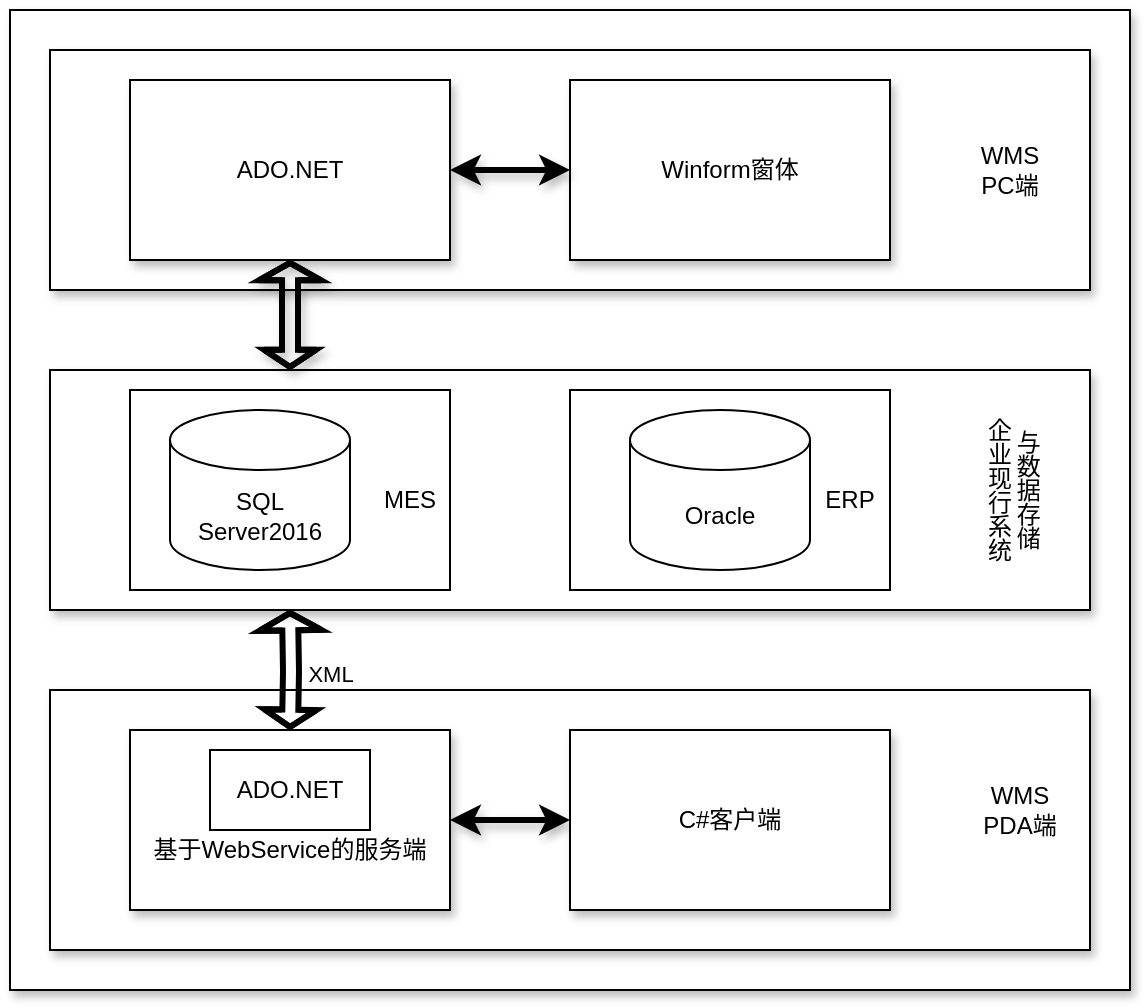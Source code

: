 <mxfile version="24.2.2" type="github">
  <diagram name="第 1 页" id="mNgcgmbKDLRNNYd37wwF">
    <mxGraphModel dx="1213" dy="665" grid="1" gridSize="10" guides="0" tooltips="1" connect="1" arrows="1" fold="1" page="1" pageScale="1" pageWidth="827" pageHeight="1169" math="0" shadow="0">
      <root>
        <mxCell id="0" />
        <mxCell id="1" parent="0" />
        <mxCell id="sevxCLmrLz2VCmdMu4l4-1" value="" style="whiteSpace=wrap;html=1;shadow=1;" parent="1" vertex="1">
          <mxGeometry x="120" y="180" width="560" height="490" as="geometry" />
        </mxCell>
        <mxCell id="sevxCLmrLz2VCmdMu4l4-2" value="" style="rounded=0;whiteSpace=wrap;html=1;labelBackgroundColor=none;shadow=1;" parent="1" vertex="1">
          <mxGeometry x="140" y="200" width="520" height="120" as="geometry" />
        </mxCell>
        <mxCell id="sevxCLmrLz2VCmdMu4l4-3" value="Winform窗体" style="rounded=0;whiteSpace=wrap;html=1;labelBackgroundColor=none;fontColor=default;shadow=1;" parent="1" vertex="1">
          <mxGeometry x="400" y="215" width="160" height="90" as="geometry" />
        </mxCell>
        <mxCell id="sevxCLmrLz2VCmdMu4l4-36" style="edgeStyle=orthogonalEdgeStyle;rounded=0;orthogonalLoop=1;jettySize=auto;html=1;startArrow=classic;startFill=1;strokeWidth=3;labelBackgroundColor=none;fontColor=default;shadow=1;" parent="1" source="sevxCLmrLz2VCmdMu4l4-5" target="sevxCLmrLz2VCmdMu4l4-3" edge="1">
          <mxGeometry relative="1" as="geometry" />
        </mxCell>
        <mxCell id="sevxCLmrLz2VCmdMu4l4-5" value=" ADO.NET" style="rounded=0;whiteSpace=wrap;html=1;labelBackgroundColor=none;fontColor=default;shadow=1;" parent="1" vertex="1">
          <mxGeometry x="180" y="215" width="160" height="90" as="geometry" />
        </mxCell>
        <mxCell id="sevxCLmrLz2VCmdMu4l4-7" value="" style="rounded=0;whiteSpace=wrap;html=1;labelBackgroundColor=none;shadow=1;" parent="1" vertex="1">
          <mxGeometry x="140" y="360" width="520" height="120" as="geometry" />
        </mxCell>
        <mxCell id="sevxCLmrLz2VCmdMu4l4-20" value="" style="rounded=0;whiteSpace=wrap;html=1;shadow=1;" parent="1" vertex="1">
          <mxGeometry x="140" y="520" width="520" height="130" as="geometry" />
        </mxCell>
        <mxCell id="sevxCLmrLz2VCmdMu4l4-39" style="edgeStyle=orthogonalEdgeStyle;rounded=0;orthogonalLoop=1;jettySize=auto;html=1;startArrow=classic;startFill=1;strokeWidth=3;shadow=1;" parent="1" source="sevxCLmrLz2VCmdMu4l4-21" target="sevxCLmrLz2VCmdMu4l4-22" edge="1">
          <mxGeometry relative="1" as="geometry" />
        </mxCell>
        <mxCell id="sevxCLmrLz2VCmdMu4l4-21" value="&lt;br&gt;&lt;br&gt;基于WebService的服务端" style="rounded=0;whiteSpace=wrap;html=1;shadow=1;" parent="1" vertex="1">
          <mxGeometry x="180" y="540" width="160" height="90" as="geometry" />
        </mxCell>
        <mxCell id="sevxCLmrLz2VCmdMu4l4-22" value="C#客户端" style="rounded=0;whiteSpace=wrap;html=1;shadow=1;" parent="1" vertex="1">
          <mxGeometry x="400" y="540" width="160" height="90" as="geometry" />
        </mxCell>
        <mxCell id="sevxCLmrLz2VCmdMu4l4-24" value="企业现行系统&lt;br&gt;&lt;div&gt;与数据存储&lt;/div&gt;" style="text;html=1;strokeColor=none;fillColor=none;align=center;verticalAlign=middle;whiteSpace=wrap;rounded=0;labelBackgroundColor=none;fontColor=default;shadow=1;textDirection=vertical-lr;" parent="1" vertex="1">
          <mxGeometry x="610" y="370" width="20" height="100" as="geometry" />
        </mxCell>
        <mxCell id="sevxCLmrLz2VCmdMu4l4-25" value="WMS&lt;br&gt;PDA端" style="text;html=1;strokeColor=none;fillColor=none;align=center;verticalAlign=middle;whiteSpace=wrap;rounded=0;shadow=1;" parent="1" vertex="1">
          <mxGeometry x="600" y="530" width="50" height="100" as="geometry" />
        </mxCell>
        <mxCell id="sevxCLmrLz2VCmdMu4l4-37" style="edgeStyle=orthogonalEdgeStyle;rounded=0;orthogonalLoop=1;jettySize=auto;html=1;startArrow=classic;startFill=1;shape=flexArrow;width=6;startSize=1.89;endSize=1.89;strokeWidth=3;endWidth=15;labelBackgroundColor=none;fontColor=default;shadow=1;" parent="1" source="sevxCLmrLz2VCmdMu4l4-5" edge="1">
          <mxGeometry relative="1" as="geometry">
            <mxPoint x="260" y="360" as="targetPoint" />
          </mxGeometry>
        </mxCell>
        <mxCell id="sevxCLmrLz2VCmdMu4l4-38" style="edgeStyle=orthogonalEdgeStyle;rounded=0;orthogonalLoop=1;jettySize=auto;html=1;startArrow=classic;startFill=1;shape=flexArrow;width=6;startSize=1.89;endSize=1.89;strokeWidth=3;endWidth=15;entryX=0.5;entryY=0;entryDx=0;entryDy=0;" parent="1" target="sevxCLmrLz2VCmdMu4l4-21" edge="1">
          <mxGeometry relative="1" as="geometry">
            <mxPoint x="260" y="480" as="sourcePoint" />
            <mxPoint x="260" y="535" as="targetPoint" />
          </mxGeometry>
        </mxCell>
        <mxCell id="sevxCLmrLz2VCmdMu4l4-40" value="XML" style="edgeLabel;html=1;align=center;verticalAlign=middle;resizable=0;points=[];labelBackgroundColor=none;fontColor=default;" parent="sevxCLmrLz2VCmdMu4l4-38" vertex="1" connectable="0">
          <mxGeometry x="0.052" y="-2" relative="1" as="geometry">
            <mxPoint x="22" as="offset" />
          </mxGeometry>
        </mxCell>
        <mxCell id="IpkagGo2ZzvJ-UYiRFWt-1" value="ADO.NET" style="rounded=0;whiteSpace=wrap;html=1;" vertex="1" parent="1">
          <mxGeometry x="220" y="550" width="80" height="40" as="geometry" />
        </mxCell>
        <mxCell id="IpkagGo2ZzvJ-UYiRFWt-2" value="" style="rounded=0;whiteSpace=wrap;html=1;" vertex="1" parent="1">
          <mxGeometry x="180" y="370" width="160" height="100" as="geometry" />
        </mxCell>
        <mxCell id="IpkagGo2ZzvJ-UYiRFWt-3" value="SQL&lt;br&gt;Server2016" style="shape=cylinder3;whiteSpace=wrap;html=1;boundedLbl=1;backgroundOutline=1;size=15;" vertex="1" parent="1">
          <mxGeometry x="200" y="380" width="90" height="80" as="geometry" />
        </mxCell>
        <mxCell id="IpkagGo2ZzvJ-UYiRFWt-5" value="MES" style="text;html=1;align=center;verticalAlign=middle;whiteSpace=wrap;rounded=0;" vertex="1" parent="1">
          <mxGeometry x="300" y="410" width="40" height="30" as="geometry" />
        </mxCell>
        <mxCell id="IpkagGo2ZzvJ-UYiRFWt-6" value="" style="rounded=0;whiteSpace=wrap;html=1;" vertex="1" parent="1">
          <mxGeometry x="400" y="370" width="160" height="100" as="geometry" />
        </mxCell>
        <mxCell id="IpkagGo2ZzvJ-UYiRFWt-7" value="Oracle" style="shape=cylinder3;whiteSpace=wrap;html=1;boundedLbl=1;backgroundOutline=1;size=15;" vertex="1" parent="1">
          <mxGeometry x="430" y="380" width="90" height="80" as="geometry" />
        </mxCell>
        <mxCell id="IpkagGo2ZzvJ-UYiRFWt-8" value="ERP" style="text;html=1;align=center;verticalAlign=middle;whiteSpace=wrap;rounded=0;" vertex="1" parent="1">
          <mxGeometry x="510" y="410" width="60" height="30" as="geometry" />
        </mxCell>
        <mxCell id="IpkagGo2ZzvJ-UYiRFWt-10" value="WMS&lt;br&gt;PC端" style="text;html=1;strokeColor=none;fillColor=none;align=center;verticalAlign=middle;whiteSpace=wrap;rounded=0;labelBackgroundColor=none;fontColor=default;shadow=1;" vertex="1" parent="1">
          <mxGeometry x="600" y="210" width="40" height="100" as="geometry" />
        </mxCell>
      </root>
    </mxGraphModel>
  </diagram>
</mxfile>
